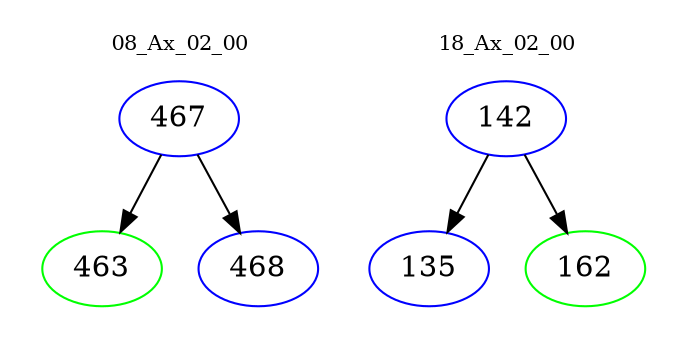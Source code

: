 digraph{
subgraph cluster_0 {
color = white
label = "08_Ax_02_00";
fontsize=10;
T0_467 [label="467", color="blue"]
T0_467 -> T0_463 [color="black"]
T0_463 [label="463", color="green"]
T0_467 -> T0_468 [color="black"]
T0_468 [label="468", color="blue"]
}
subgraph cluster_1 {
color = white
label = "18_Ax_02_00";
fontsize=10;
T1_142 [label="142", color="blue"]
T1_142 -> T1_135 [color="black"]
T1_135 [label="135", color="blue"]
T1_142 -> T1_162 [color="black"]
T1_162 [label="162", color="green"]
}
}
